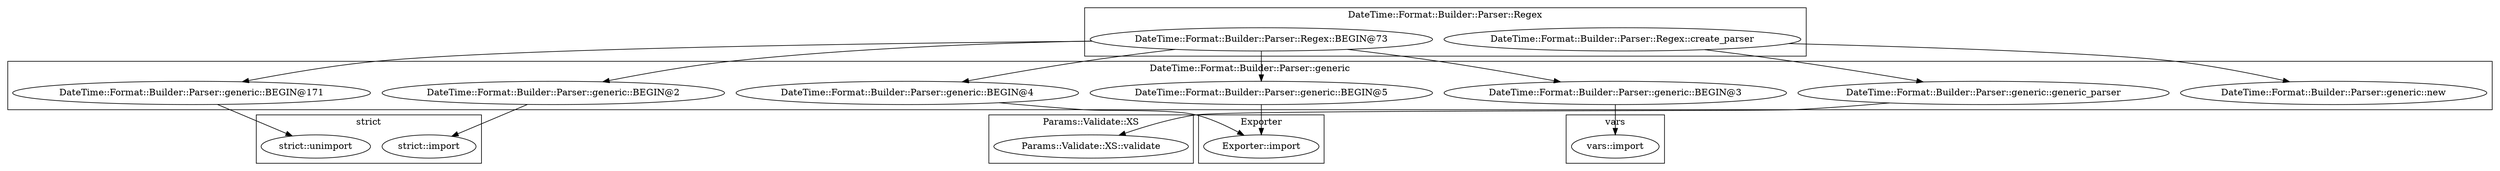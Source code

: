 digraph {
graph [overlap=false]
subgraph cluster_DateTime_Format_Builder_Parser_Regex {
	label="DateTime::Format::Builder::Parser::Regex";
	"DateTime::Format::Builder::Parser::Regex::create_parser";
	"DateTime::Format::Builder::Parser::Regex::BEGIN@73";
}
subgraph cluster_Params_Validate_XS {
	label="Params::Validate::XS";
	"Params::Validate::XS::validate";
}
subgraph cluster_Exporter {
	label="Exporter";
	"Exporter::import";
}
subgraph cluster_vars {
	label="vars";
	"vars::import";
}
subgraph cluster_strict {
	label="strict";
	"strict::import";
	"strict::unimport";
}
subgraph cluster_DateTime_Format_Builder_Parser_generic {
	label="DateTime::Format::Builder::Parser::generic";
	"DateTime::Format::Builder::Parser::generic::BEGIN@2";
	"DateTime::Format::Builder::Parser::generic::generic_parser";
	"DateTime::Format::Builder::Parser::generic::BEGIN@4";
	"DateTime::Format::Builder::Parser::generic::BEGIN@171";
	"DateTime::Format::Builder::Parser::generic::BEGIN@5";
	"DateTime::Format::Builder::Parser::generic::BEGIN@3";
	"DateTime::Format::Builder::Parser::generic::new";
}
"DateTime::Format::Builder::Parser::Regex::create_parser" -> "DateTime::Format::Builder::Parser::generic::new";
"DateTime::Format::Builder::Parser::generic::BEGIN@4" -> "Exporter::import";
"DateTime::Format::Builder::Parser::generic::BEGIN@5" -> "Exporter::import";
"DateTime::Format::Builder::Parser::Regex::BEGIN@73" -> "DateTime::Format::Builder::Parser::generic::BEGIN@3";
"DateTime::Format::Builder::Parser::generic::generic_parser" -> "Params::Validate::XS::validate";
"DateTime::Format::Builder::Parser::generic::BEGIN@171" -> "strict::unimport";
"DateTime::Format::Builder::Parser::generic::BEGIN@3" -> "vars::import";
"DateTime::Format::Builder::Parser::generic::BEGIN@2" -> "strict::import";
"DateTime::Format::Builder::Parser::Regex::BEGIN@73" -> "DateTime::Format::Builder::Parser::generic::BEGIN@171";
"DateTime::Format::Builder::Parser::Regex::BEGIN@73" -> "DateTime::Format::Builder::Parser::generic::BEGIN@2";
"DateTime::Format::Builder::Parser::Regex::create_parser" -> "DateTime::Format::Builder::Parser::generic::generic_parser";
"DateTime::Format::Builder::Parser::Regex::BEGIN@73" -> "DateTime::Format::Builder::Parser::generic::BEGIN@4";
"DateTime::Format::Builder::Parser::Regex::BEGIN@73" -> "DateTime::Format::Builder::Parser::generic::BEGIN@5";
}

